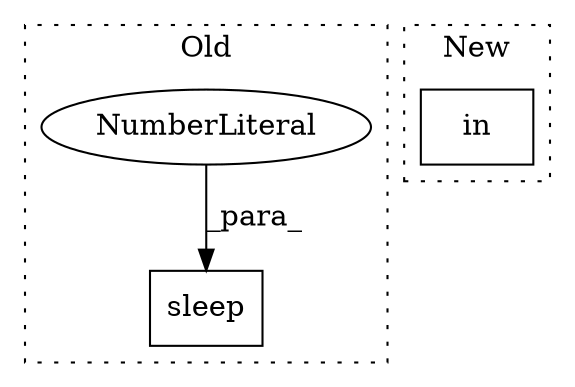 digraph G {
subgraph cluster0 {
1 [label="sleep" a="32" s="13262,13271" l="6,1" shape="box"];
3 [label="NumberLiteral" a="34" s="13268" l="3" shape="ellipse"];
label = "Old";
style="dotted";
}
subgraph cluster1 {
2 [label="in" a="105" s="15479" l="31" shape="box"];
label = "New";
style="dotted";
}
3 -> 1 [label="_para_"];
}
